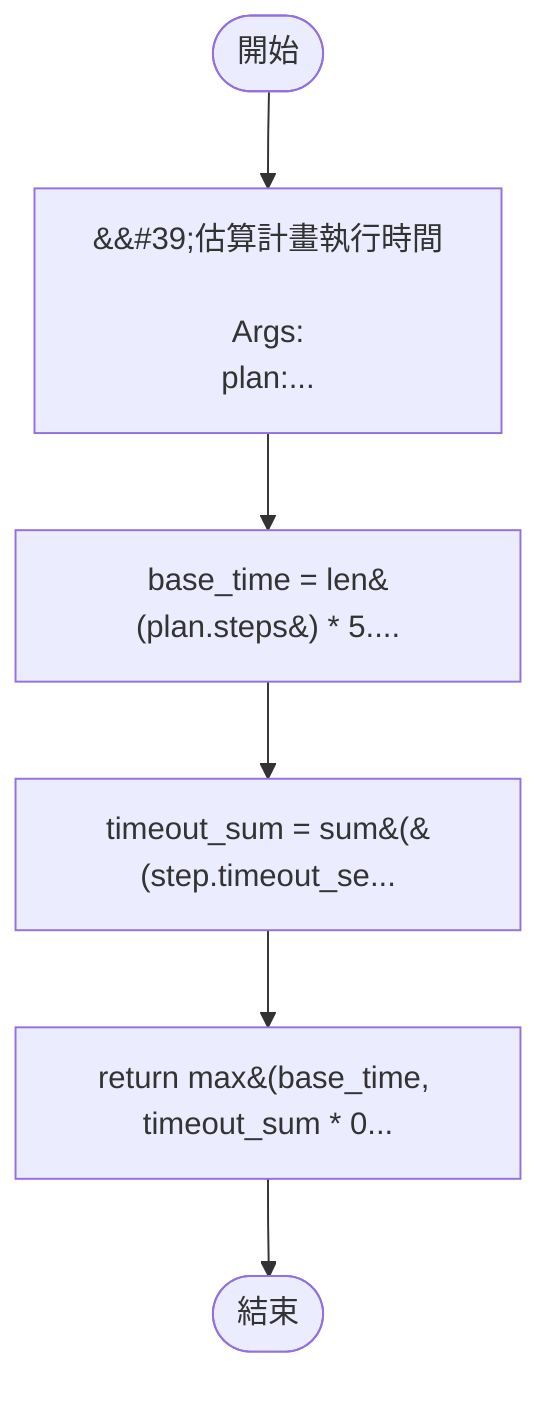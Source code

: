 flowchart TB
    n1([開始])
    n2([結束])
    n3[&amp;&#35;39;估算計畫執行時間\n\n        Args:\n            plan:...]
    n4[base_time = len&#40;plan.steps&#41; * 5....]
    n5[timeout_sum = sum&#40;&#40;step.timeout_se...]
    n6[return max&#40;base_time, timeout_sum * 0...]
    n1 --> n3
    n3 --> n4
    n4 --> n5
    n5 --> n6
    n6 --> n2